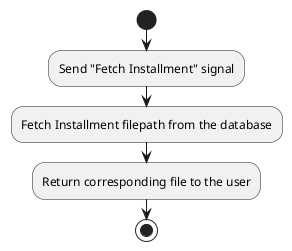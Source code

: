 @startuml
start

:Send "Fetch Installment" signal;
:Fetch Installment filepath from the database;
:Return corresponding file to the user;

stop
@enduml